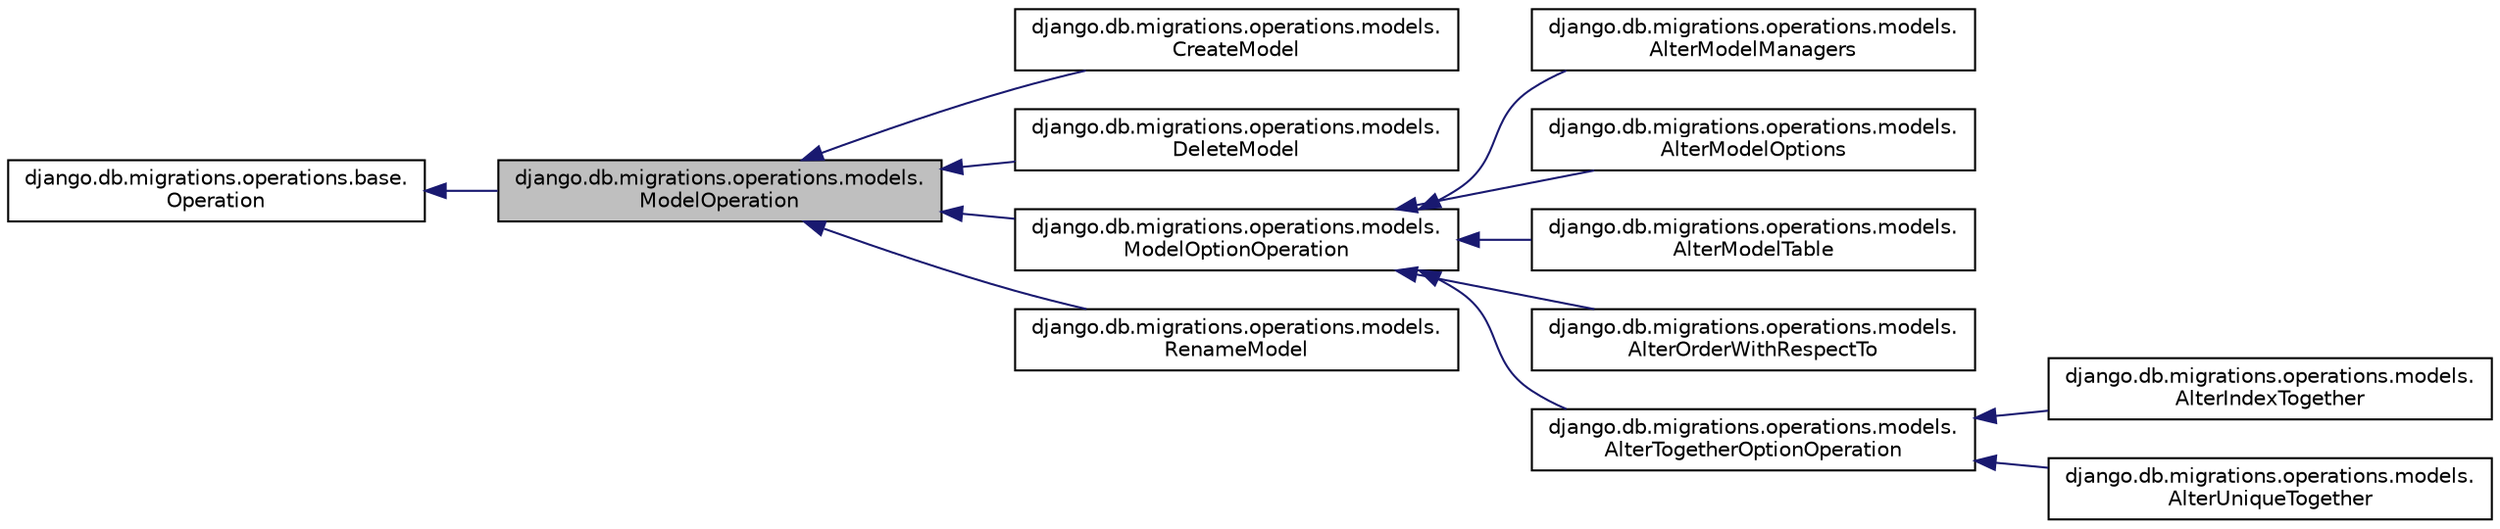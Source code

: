 digraph "django.db.migrations.operations.models.ModelOperation"
{
 // LATEX_PDF_SIZE
  edge [fontname="Helvetica",fontsize="10",labelfontname="Helvetica",labelfontsize="10"];
  node [fontname="Helvetica",fontsize="10",shape=record];
  rankdir="LR";
  Node1 [label="django.db.migrations.operations.models.\lModelOperation",height=0.2,width=0.4,color="black", fillcolor="grey75", style="filled", fontcolor="black",tooltip=" "];
  Node2 -> Node1 [dir="back",color="midnightblue",fontsize="10",style="solid"];
  Node2 [label="django.db.migrations.operations.base.\lOperation",height=0.2,width=0.4,color="black", fillcolor="white", style="filled",URL="$classdjango_1_1db_1_1migrations_1_1operations_1_1base_1_1_operation.html",tooltip=" "];
  Node1 -> Node3 [dir="back",color="midnightblue",fontsize="10",style="solid"];
  Node3 [label="django.db.migrations.operations.models.\lCreateModel",height=0.2,width=0.4,color="black", fillcolor="white", style="filled",URL="$classdjango_1_1db_1_1migrations_1_1operations_1_1models_1_1_create_model.html",tooltip=" "];
  Node1 -> Node4 [dir="back",color="midnightblue",fontsize="10",style="solid"];
  Node4 [label="django.db.migrations.operations.models.\lDeleteModel",height=0.2,width=0.4,color="black", fillcolor="white", style="filled",URL="$classdjango_1_1db_1_1migrations_1_1operations_1_1models_1_1_delete_model.html",tooltip=" "];
  Node1 -> Node5 [dir="back",color="midnightblue",fontsize="10",style="solid"];
  Node5 [label="django.db.migrations.operations.models.\lModelOptionOperation",height=0.2,width=0.4,color="black", fillcolor="white", style="filled",URL="$classdjango_1_1db_1_1migrations_1_1operations_1_1models_1_1_model_option_operation.html",tooltip=" "];
  Node5 -> Node6 [dir="back",color="midnightblue",fontsize="10",style="solid"];
  Node6 [label="django.db.migrations.operations.models.\lAlterModelManagers",height=0.2,width=0.4,color="black", fillcolor="white", style="filled",URL="$classdjango_1_1db_1_1migrations_1_1operations_1_1models_1_1_alter_model_managers.html",tooltip=" "];
  Node5 -> Node7 [dir="back",color="midnightblue",fontsize="10",style="solid"];
  Node7 [label="django.db.migrations.operations.models.\lAlterModelOptions",height=0.2,width=0.4,color="black", fillcolor="white", style="filled",URL="$classdjango_1_1db_1_1migrations_1_1operations_1_1models_1_1_alter_model_options.html",tooltip=" "];
  Node5 -> Node8 [dir="back",color="midnightblue",fontsize="10",style="solid"];
  Node8 [label="django.db.migrations.operations.models.\lAlterModelTable",height=0.2,width=0.4,color="black", fillcolor="white", style="filled",URL="$classdjango_1_1db_1_1migrations_1_1operations_1_1models_1_1_alter_model_table.html",tooltip=" "];
  Node5 -> Node9 [dir="back",color="midnightblue",fontsize="10",style="solid"];
  Node9 [label="django.db.migrations.operations.models.\lAlterOrderWithRespectTo",height=0.2,width=0.4,color="black", fillcolor="white", style="filled",URL="$classdjango_1_1db_1_1migrations_1_1operations_1_1models_1_1_alter_order_with_respect_to.html",tooltip=" "];
  Node5 -> Node10 [dir="back",color="midnightblue",fontsize="10",style="solid"];
  Node10 [label="django.db.migrations.operations.models.\lAlterTogetherOptionOperation",height=0.2,width=0.4,color="black", fillcolor="white", style="filled",URL="$classdjango_1_1db_1_1migrations_1_1operations_1_1models_1_1_alter_together_option_operation.html",tooltip=" "];
  Node10 -> Node11 [dir="back",color="midnightblue",fontsize="10",style="solid"];
  Node11 [label="django.db.migrations.operations.models.\lAlterIndexTogether",height=0.2,width=0.4,color="black", fillcolor="white", style="filled",URL="$classdjango_1_1db_1_1migrations_1_1operations_1_1models_1_1_alter_index_together.html",tooltip=" "];
  Node10 -> Node12 [dir="back",color="midnightblue",fontsize="10",style="solid"];
  Node12 [label="django.db.migrations.operations.models.\lAlterUniqueTogether",height=0.2,width=0.4,color="black", fillcolor="white", style="filled",URL="$classdjango_1_1db_1_1migrations_1_1operations_1_1models_1_1_alter_unique_together.html",tooltip=" "];
  Node1 -> Node13 [dir="back",color="midnightblue",fontsize="10",style="solid"];
  Node13 [label="django.db.migrations.operations.models.\lRenameModel",height=0.2,width=0.4,color="black", fillcolor="white", style="filled",URL="$classdjango_1_1db_1_1migrations_1_1operations_1_1models_1_1_rename_model.html",tooltip=" "];
}
